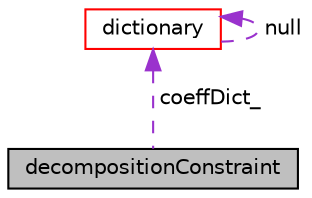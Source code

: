 digraph "decompositionConstraint"
{
  bgcolor="transparent";
  edge [fontname="Helvetica",fontsize="10",labelfontname="Helvetica",labelfontsize="10"];
  node [fontname="Helvetica",fontsize="10",shape=record];
  Node6 [label="decompositionConstraint",height=0.2,width=0.4,color="black", fillcolor="grey75", style="filled", fontcolor="black"];
  Node7 -> Node6 [dir="back",color="darkorchid3",fontsize="10",style="dashed",label=" coeffDict_" ,fontname="Helvetica"];
  Node7 [label="dictionary",height=0.2,width=0.4,color="red",URL="$a27129.html",tooltip="A list of keyword definitions, which are a keyword followed by any number of values (e..."];
  Node7 -> Node7 [dir="back",color="darkorchid3",fontsize="10",style="dashed",label=" null" ,fontname="Helvetica"];
}

